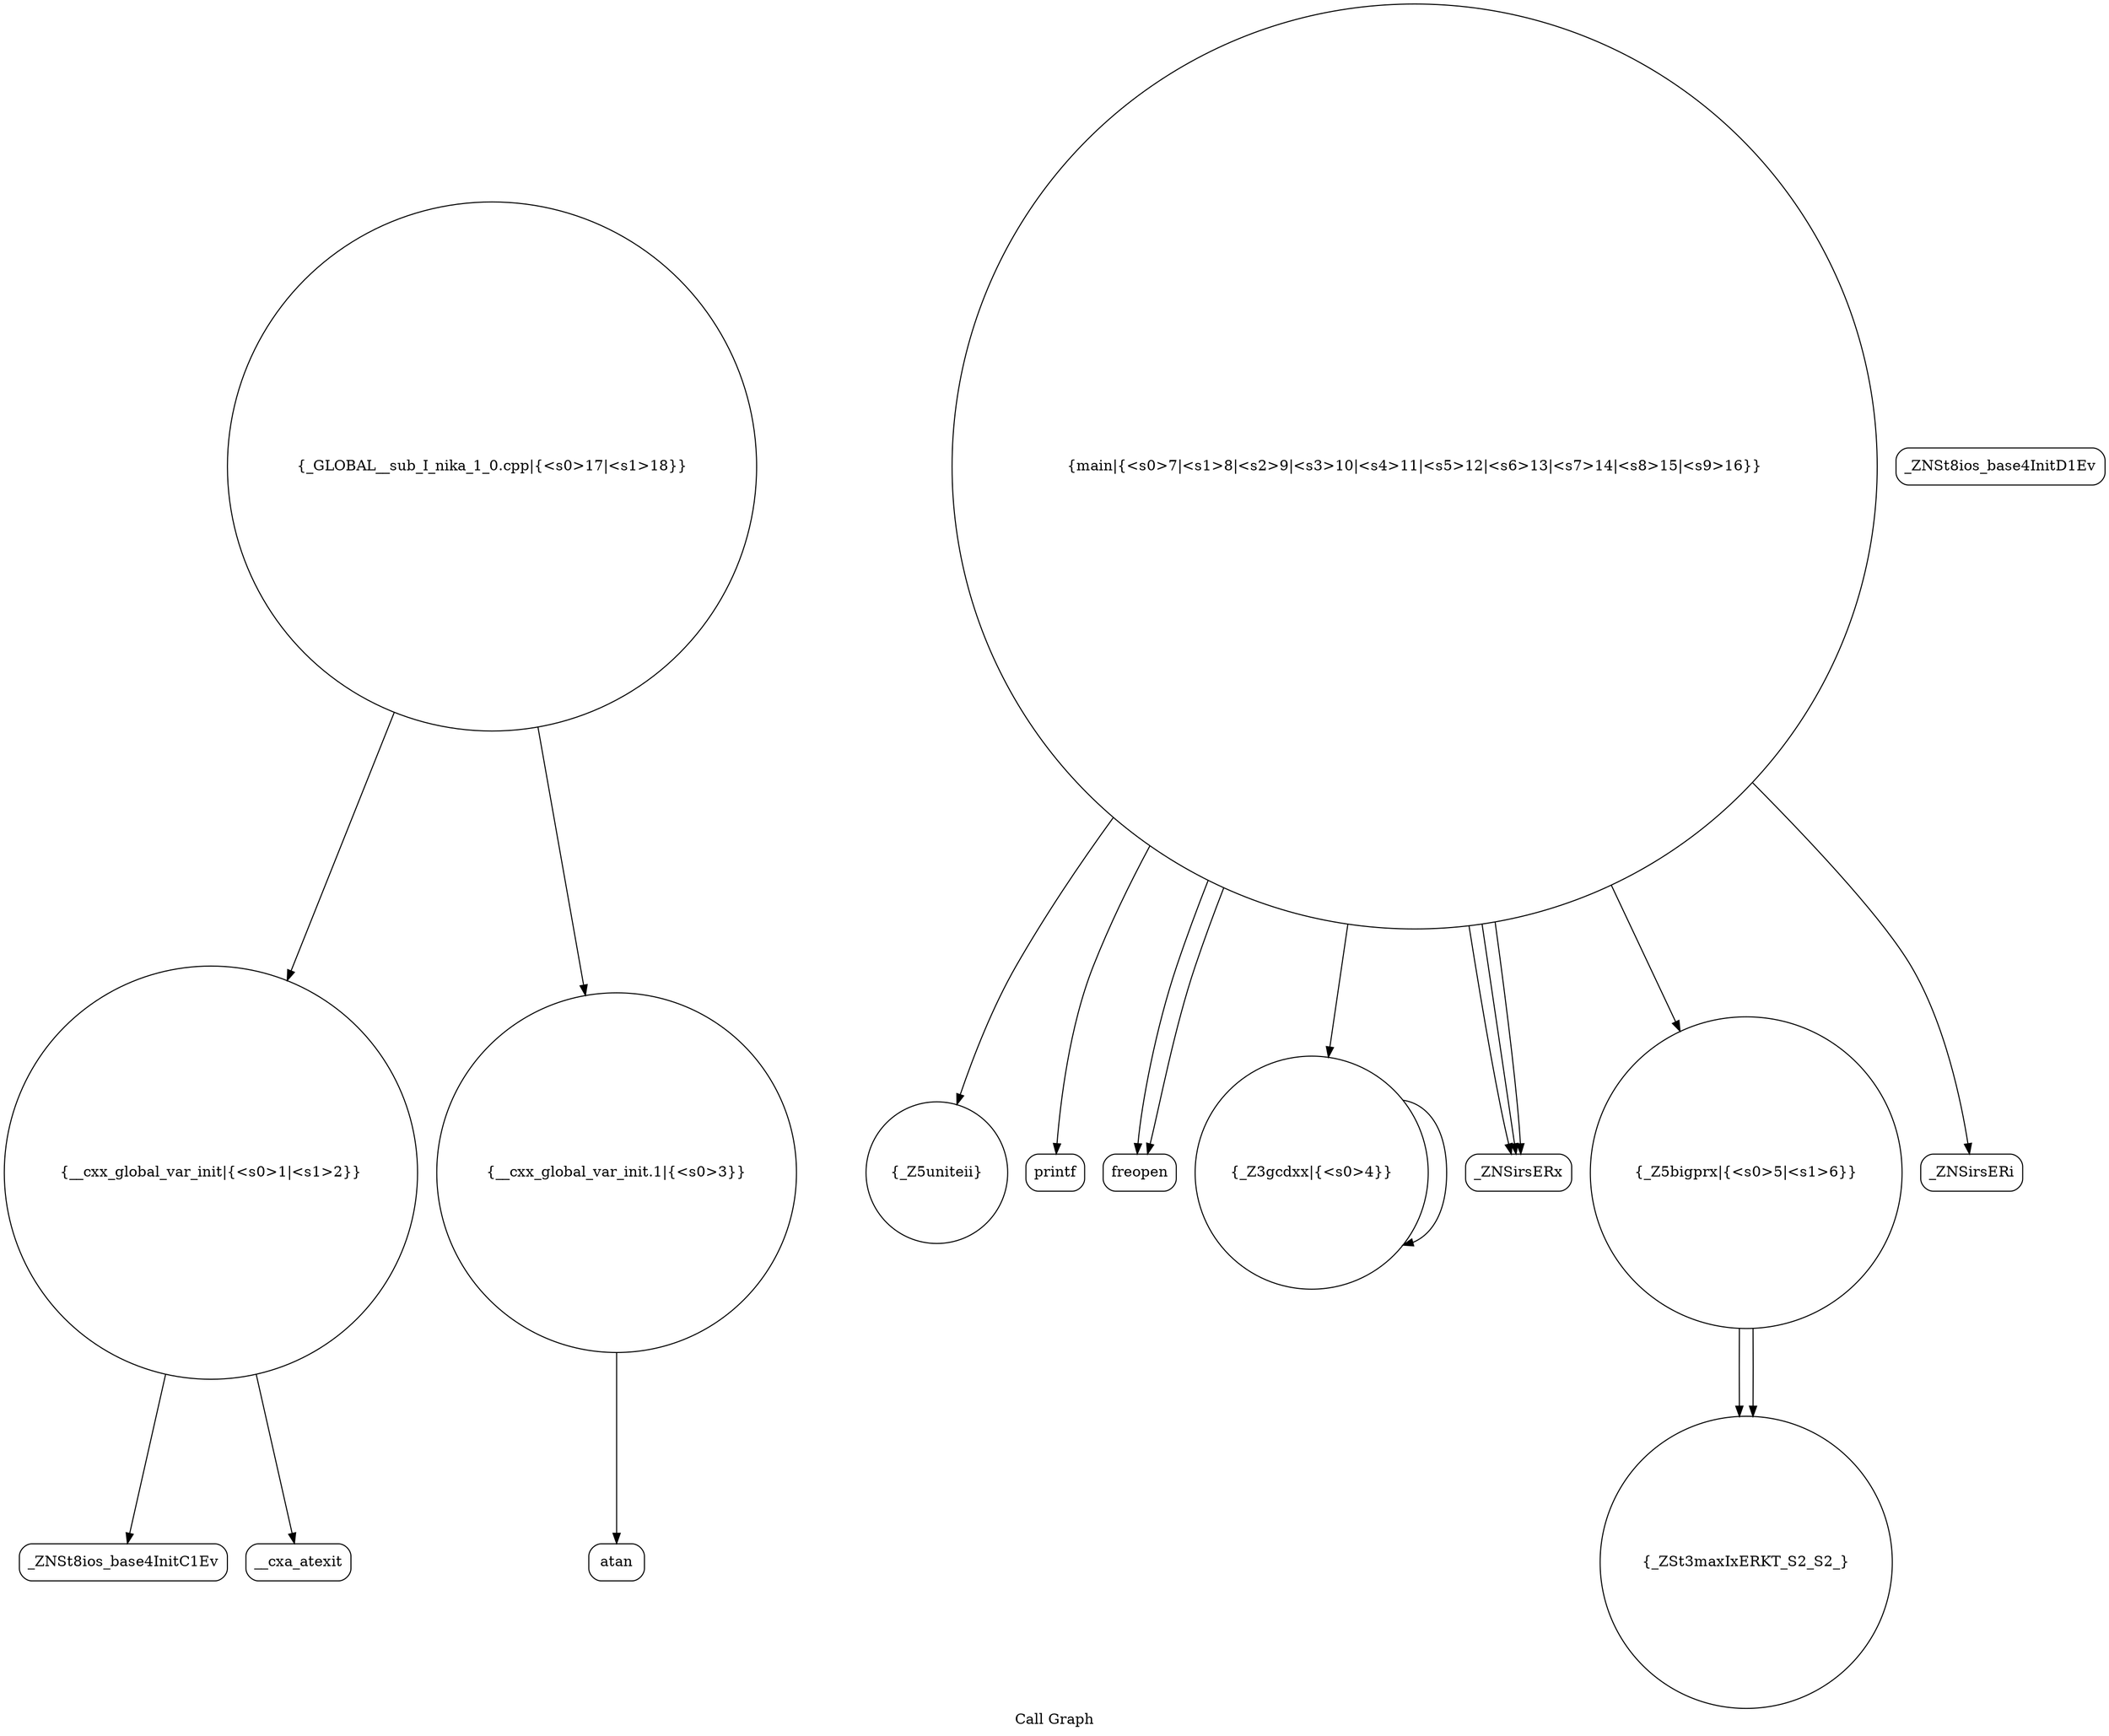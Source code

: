digraph "Call Graph" {
	label="Call Graph";

	Node0x557fb94437f0 [shape=record,shape=circle,label="{__cxx_global_var_init|{<s0>1|<s1>2}}"];
	Node0x557fb94437f0:s0 -> Node0x557fb9443c80[color=black];
	Node0x557fb94437f0:s1 -> Node0x557fb9443d80[color=black];
	Node0x557fb9443f80 [shape=record,shape=circle,label="{_Z5uniteii}"];
	Node0x557fb9444300 [shape=record,shape=Mrecord,label="{printf}"];
	Node0x557fb9443d00 [shape=record,shape=Mrecord,label="{_ZNSt8ios_base4InitD1Ev}"];
	Node0x557fb9444080 [shape=record,shape=circle,label="{_ZSt3maxIxERKT_S2_S2_}"];
	Node0x557fb9443e00 [shape=record,shape=circle,label="{__cxx_global_var_init.1|{<s0>3}}"];
	Node0x557fb9443e00:s0 -> Node0x557fb9443e80[color=black];
	Node0x557fb9444180 [shape=record,shape=Mrecord,label="{freopen}"];
	Node0x557fb9443f00 [shape=record,shape=circle,label="{_Z3gcdxx|{<s0>4}}"];
	Node0x557fb9443f00:s0 -> Node0x557fb9443f00[color=black];
	Node0x557fb9444280 [shape=record,shape=Mrecord,label="{_ZNSirsERx}"];
	Node0x557fb9443c80 [shape=record,shape=Mrecord,label="{_ZNSt8ios_base4InitC1Ev}"];
	Node0x557fb9444000 [shape=record,shape=circle,label="{_Z5bigprx|{<s0>5|<s1>6}}"];
	Node0x557fb9444000:s0 -> Node0x557fb9444080[color=black];
	Node0x557fb9444000:s1 -> Node0x557fb9444080[color=black];
	Node0x557fb9444380 [shape=record,shape=circle,label="{_GLOBAL__sub_I_nika_1_0.cpp|{<s0>17|<s1>18}}"];
	Node0x557fb9444380:s0 -> Node0x557fb94437f0[color=black];
	Node0x557fb9444380:s1 -> Node0x557fb9443e00[color=black];
	Node0x557fb9443d80 [shape=record,shape=Mrecord,label="{__cxa_atexit}"];
	Node0x557fb9444100 [shape=record,shape=circle,label="{main|{<s0>7|<s1>8|<s2>9|<s3>10|<s4>11|<s5>12|<s6>13|<s7>14|<s8>15|<s9>16}}"];
	Node0x557fb9444100:s0 -> Node0x557fb9444180[color=black];
	Node0x557fb9444100:s1 -> Node0x557fb9444180[color=black];
	Node0x557fb9444100:s2 -> Node0x557fb9444200[color=black];
	Node0x557fb9444100:s3 -> Node0x557fb9444280[color=black];
	Node0x557fb9444100:s4 -> Node0x557fb9444280[color=black];
	Node0x557fb9444100:s5 -> Node0x557fb9444280[color=black];
	Node0x557fb9444100:s6 -> Node0x557fb9443f00[color=black];
	Node0x557fb9444100:s7 -> Node0x557fb9444000[color=black];
	Node0x557fb9444100:s8 -> Node0x557fb9443f80[color=black];
	Node0x557fb9444100:s9 -> Node0x557fb9444300[color=black];
	Node0x557fb9443e80 [shape=record,shape=Mrecord,label="{atan}"];
	Node0x557fb9444200 [shape=record,shape=Mrecord,label="{_ZNSirsERi}"];
}
